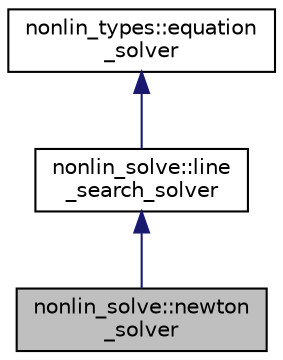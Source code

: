 digraph "nonlin_solve::newton_solver"
{
  edge [fontname="Helvetica",fontsize="10",labelfontname="Helvetica",labelfontsize="10"];
  node [fontname="Helvetica",fontsize="10",shape=record];
  Node3 [label="nonlin_solve::newton\l_solver",height=0.2,width=0.4,color="black", fillcolor="grey75", style="filled", fontcolor="black"];
  Node4 -> Node3 [dir="back",color="midnightblue",fontsize="10",style="solid",fontname="Helvetica"];
  Node4 [label="nonlin_solve::line\l_search_solver",height=0.2,width=0.4,color="black", fillcolor="white", style="filled",URL="$structnonlin__solve_1_1line__search__solver.html",tooltip="A class describing nonlinear solvers that use a line search algorithm to improve convergence behavior..."];
  Node5 -> Node4 [dir="back",color="midnightblue",fontsize="10",style="solid",fontname="Helvetica"];
  Node5 [label="nonlin_types::equation\l_solver",height=0.2,width=0.4,color="black", fillcolor="white", style="filled",URL="$structnonlin__types_1_1equation__solver.html",tooltip="A base class for various solvers of nonlinear systems of equations. "];
}
